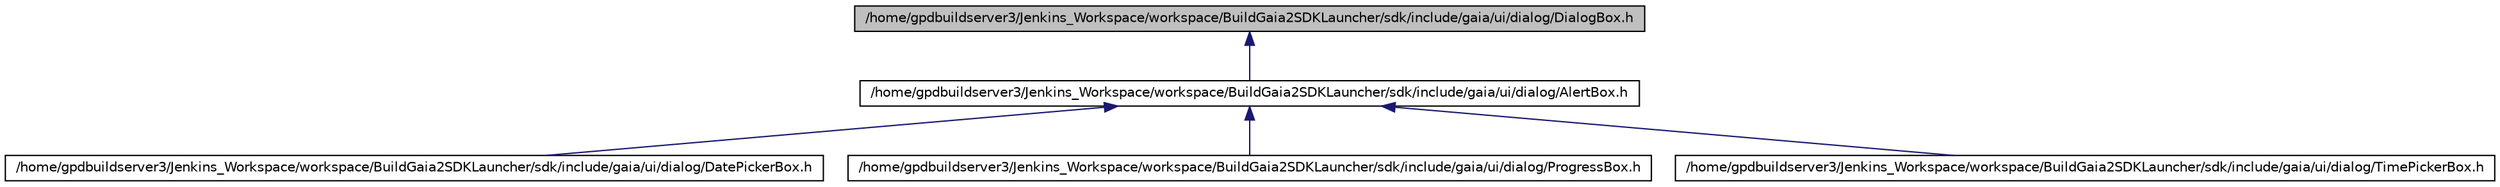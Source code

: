 digraph G
{
  edge [fontname="Helvetica",fontsize="10",labelfontname="Helvetica",labelfontsize="10"];
  node [fontname="Helvetica",fontsize="10",shape=record];
  Node1 [label="/home/gpdbuildserver3/Jenkins_Workspace/workspace/BuildGaia2SDKLauncher/sdk/include/gaia/ui/dialog/DialogBox.h",height=0.2,width=0.4,color="black", fillcolor="grey75", style="filled" fontcolor="black"];
  Node1 -> Node2 [dir=back,color="midnightblue",fontsize="10",style="solid",fontname="Helvetica"];
  Node2 [label="/home/gpdbuildserver3/Jenkins_Workspace/workspace/BuildGaia2SDKLauncher/sdk/include/gaia/ui/dialog/AlertBox.h",height=0.2,width=0.4,color="black", fillcolor="white", style="filled",URL="$db/d62/_alert_box_8h.html"];
  Node2 -> Node3 [dir=back,color="midnightblue",fontsize="10",style="solid",fontname="Helvetica"];
  Node3 [label="/home/gpdbuildserver3/Jenkins_Workspace/workspace/BuildGaia2SDKLauncher/sdk/include/gaia/ui/dialog/DatePickerBox.h",height=0.2,width=0.4,color="black", fillcolor="white", style="filled",URL="$d6/de8/_date_picker_box_8h.html"];
  Node2 -> Node4 [dir=back,color="midnightblue",fontsize="10",style="solid",fontname="Helvetica"];
  Node4 [label="/home/gpdbuildserver3/Jenkins_Workspace/workspace/BuildGaia2SDKLauncher/sdk/include/gaia/ui/dialog/ProgressBox.h",height=0.2,width=0.4,color="black", fillcolor="white", style="filled",URL="$d8/d6d/_progress_box_8h.html"];
  Node2 -> Node5 [dir=back,color="midnightblue",fontsize="10",style="solid",fontname="Helvetica"];
  Node5 [label="/home/gpdbuildserver3/Jenkins_Workspace/workspace/BuildGaia2SDKLauncher/sdk/include/gaia/ui/dialog/TimePickerBox.h",height=0.2,width=0.4,color="black", fillcolor="white", style="filled",URL="$d9/df6/_time_picker_box_8h.html"];
}

